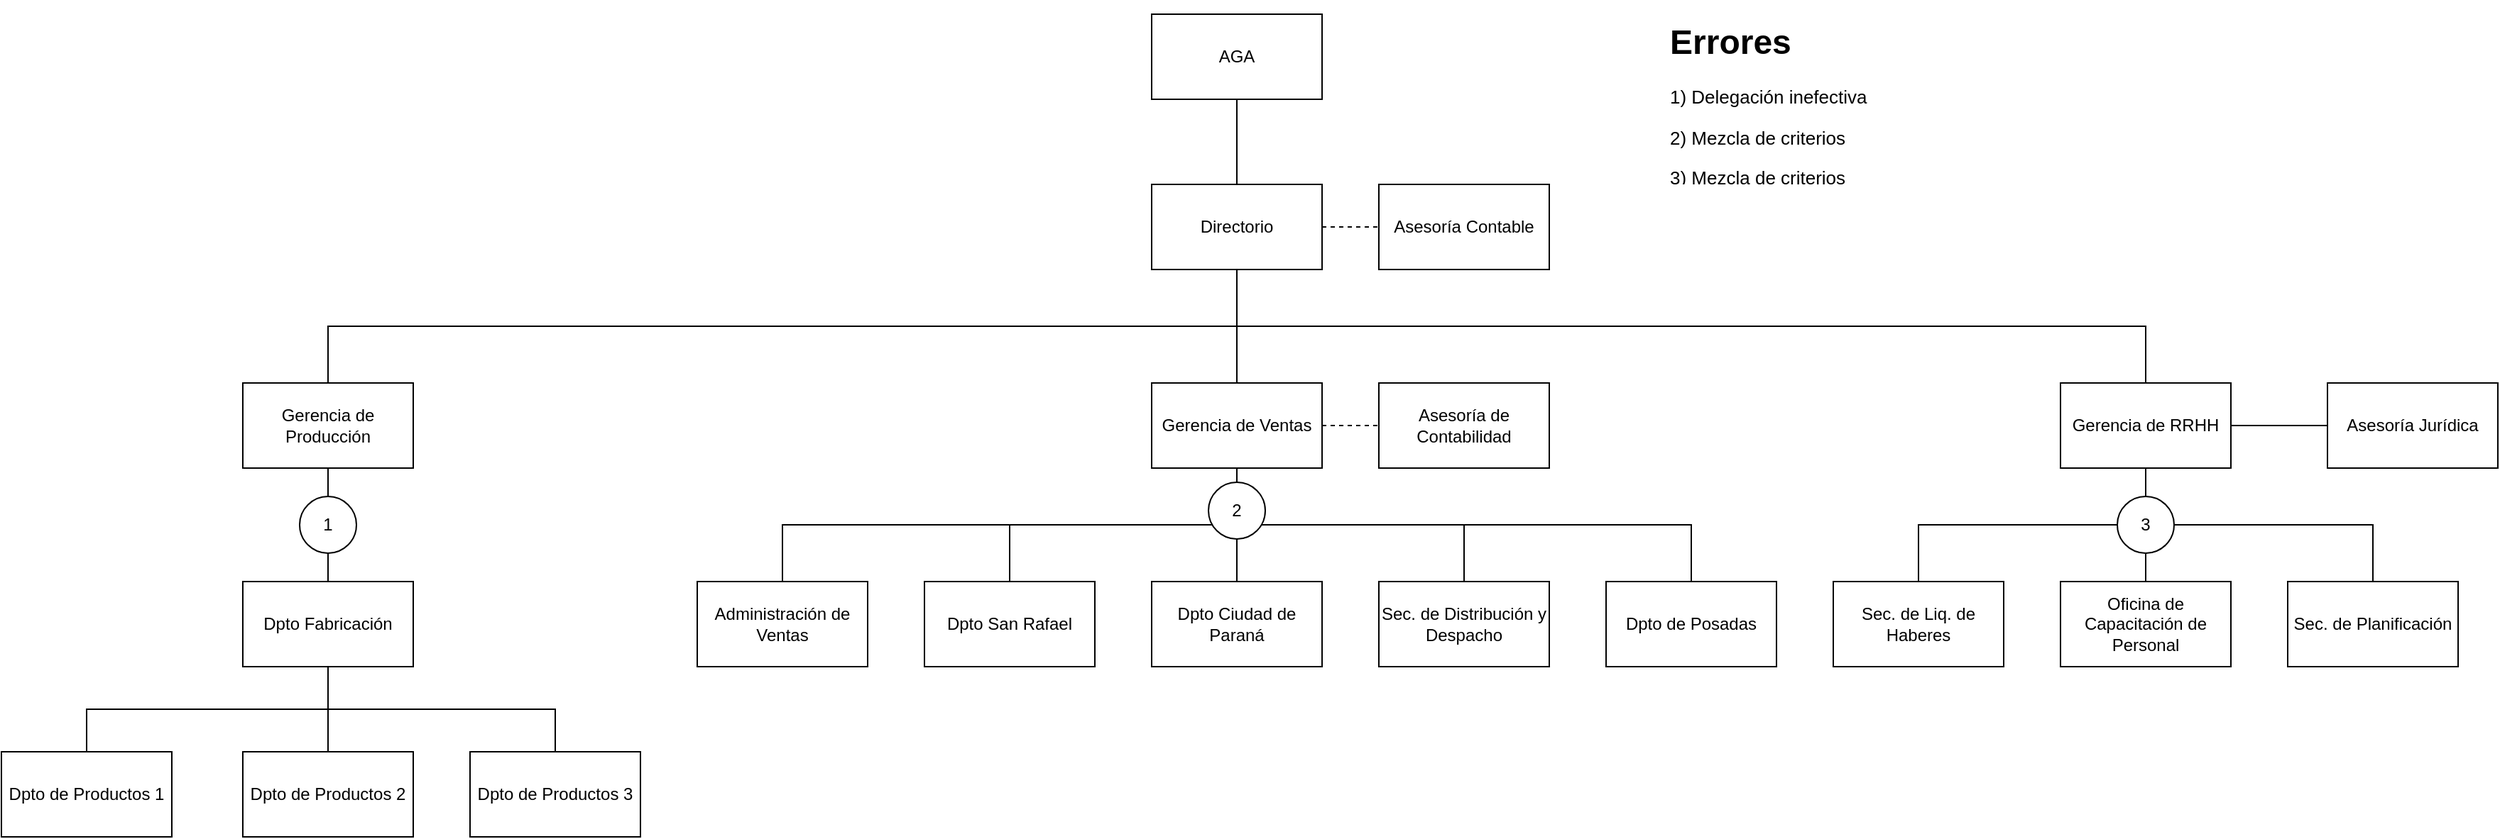 <mxfile version="14.6.9" type="github">
  <diagram id="-EkToZXz6IpFidguX8vV" name="Página-1">
    <mxGraphModel dx="2200" dy="447" grid="0" gridSize="10" guides="1" tooltips="1" connect="1" arrows="1" fold="1" page="0" pageScale="1" pageWidth="827" pageHeight="1169" math="0" shadow="0">
      <root>
        <mxCell id="0" />
        <mxCell id="1" parent="0" />
        <mxCell id="8jfB2x_in3vzI59CDTxY-3" value="" style="edgeStyle=orthogonalEdgeStyle;rounded=0;orthogonalLoop=1;jettySize=auto;html=1;endArrow=none;endFill=0;" parent="1" source="8jfB2x_in3vzI59CDTxY-1" target="8jfB2x_in3vzI59CDTxY-2" edge="1">
          <mxGeometry relative="1" as="geometry" />
        </mxCell>
        <mxCell id="8jfB2x_in3vzI59CDTxY-1" value="&lt;font style=&quot;vertical-align: inherit&quot;&gt;&lt;font style=&quot;vertical-align: inherit&quot;&gt;AGA&lt;/font&gt;&lt;/font&gt;" style="rounded=0;whiteSpace=wrap;html=1;" parent="1" vertex="1">
          <mxGeometry x="490" y="680" width="120" height="60" as="geometry" />
        </mxCell>
        <mxCell id="8jfB2x_in3vzI59CDTxY-5" value="" style="edgeStyle=orthogonalEdgeStyle;rounded=0;orthogonalLoop=1;jettySize=auto;html=1;endArrow=none;endFill=0;" parent="1" source="8jfB2x_in3vzI59CDTxY-2" target="8jfB2x_in3vzI59CDTxY-4" edge="1">
          <mxGeometry relative="1" as="geometry" />
        </mxCell>
        <mxCell id="8jfB2x_in3vzI59CDTxY-54" style="edgeStyle=orthogonalEdgeStyle;rounded=0;orthogonalLoop=1;jettySize=auto;html=1;endArrow=none;endFill=0;" parent="1" source="8jfB2x_in3vzI59CDTxY-2" target="8jfB2x_in3vzI59CDTxY-7" edge="1">
          <mxGeometry relative="1" as="geometry">
            <Array as="points">
              <mxPoint x="550" y="900" />
              <mxPoint x="1190" y="900" />
            </Array>
          </mxGeometry>
        </mxCell>
        <mxCell id="8jfB2x_in3vzI59CDTxY-55" style="edgeStyle=orthogonalEdgeStyle;rounded=0;orthogonalLoop=1;jettySize=auto;html=1;endArrow=none;endFill=0;" parent="1" source="8jfB2x_in3vzI59CDTxY-2" target="8jfB2x_in3vzI59CDTxY-8" edge="1">
          <mxGeometry relative="1" as="geometry">
            <Array as="points">
              <mxPoint x="550" y="900" />
              <mxPoint x="-90" y="900" />
            </Array>
          </mxGeometry>
        </mxCell>
        <mxCell id="8jfB2x_in3vzI59CDTxY-61" value="" style="edgeStyle=orthogonalEdgeStyle;rounded=0;orthogonalLoop=1;jettySize=auto;html=1;dashed=1;endArrow=none;endFill=0;" parent="1" source="8jfB2x_in3vzI59CDTxY-2" target="8jfB2x_in3vzI59CDTxY-60" edge="1">
          <mxGeometry relative="1" as="geometry" />
        </mxCell>
        <mxCell id="8jfB2x_in3vzI59CDTxY-2" value="Directorio" style="whiteSpace=wrap;html=1;rounded=0;" parent="1" vertex="1">
          <mxGeometry x="490" y="800" width="120" height="60" as="geometry" />
        </mxCell>
        <mxCell id="8jfB2x_in3vzI59CDTxY-13" value="" style="edgeStyle=orthogonalEdgeStyle;rounded=0;orthogonalLoop=1;jettySize=auto;html=1;endArrow=none;endFill=0;" parent="1" source="8jfB2x_in3vzI59CDTxY-4" target="8jfB2x_in3vzI59CDTxY-12" edge="1">
          <mxGeometry relative="1" as="geometry" />
        </mxCell>
        <mxCell id="8jfB2x_in3vzI59CDTxY-48" style="edgeStyle=orthogonalEdgeStyle;rounded=0;orthogonalLoop=1;jettySize=auto;html=1;endArrow=none;endFill=0;" parent="1" source="8jfB2x_in3vzI59CDTxY-4" target="8jfB2x_in3vzI59CDTxY-24" edge="1">
          <mxGeometry relative="1" as="geometry">
            <Array as="points">
              <mxPoint x="550" y="1040" />
              <mxPoint x="710" y="1040" />
            </Array>
          </mxGeometry>
        </mxCell>
        <mxCell id="8jfB2x_in3vzI59CDTxY-49" style="edgeStyle=orthogonalEdgeStyle;rounded=0;orthogonalLoop=1;jettySize=auto;html=1;endArrow=none;endFill=0;" parent="1" source="8jfB2x_in3vzI59CDTxY-4" target="8jfB2x_in3vzI59CDTxY-15" edge="1">
          <mxGeometry relative="1" as="geometry">
            <Array as="points">
              <mxPoint x="550" y="1040" />
              <mxPoint x="390" y="1040" />
            </Array>
          </mxGeometry>
        </mxCell>
        <mxCell id="8jfB2x_in3vzI59CDTxY-50" style="edgeStyle=orthogonalEdgeStyle;rounded=0;orthogonalLoop=1;jettySize=auto;html=1;endArrow=none;endFill=0;" parent="1" source="8jfB2x_in3vzI59CDTxY-4" target="8jfB2x_in3vzI59CDTxY-20" edge="1">
          <mxGeometry relative="1" as="geometry">
            <Array as="points">
              <mxPoint x="550" y="1040" />
              <mxPoint x="230" y="1040" />
            </Array>
          </mxGeometry>
        </mxCell>
        <mxCell id="8jfB2x_in3vzI59CDTxY-51" style="edgeStyle=orthogonalEdgeStyle;rounded=0;orthogonalLoop=1;jettySize=auto;html=1;endArrow=none;endFill=0;" parent="1" source="8jfB2x_in3vzI59CDTxY-4" target="8jfB2x_in3vzI59CDTxY-16" edge="1">
          <mxGeometry relative="1" as="geometry">
            <Array as="points">
              <mxPoint x="550" y="1040" />
              <mxPoint x="870" y="1040" />
            </Array>
          </mxGeometry>
        </mxCell>
        <mxCell id="8jfB2x_in3vzI59CDTxY-59" value="" style="edgeStyle=orthogonalEdgeStyle;rounded=0;orthogonalLoop=1;jettySize=auto;html=1;endArrow=none;endFill=0;dashed=1;" parent="1" source="8jfB2x_in3vzI59CDTxY-4" target="8jfB2x_in3vzI59CDTxY-58" edge="1">
          <mxGeometry relative="1" as="geometry" />
        </mxCell>
        <mxCell id="8jfB2x_in3vzI59CDTxY-4" value="Gerencia de Ventas" style="whiteSpace=wrap;html=1;rounded=0;" parent="1" vertex="1">
          <mxGeometry x="490" y="940" width="120" height="60" as="geometry" />
        </mxCell>
        <mxCell id="8jfB2x_in3vzI59CDTxY-40" value="" style="edgeStyle=orthogonalEdgeStyle;rounded=0;orthogonalLoop=1;jettySize=auto;html=1;endArrow=none;endFill=0;" parent="1" source="8jfB2x_in3vzI59CDTxY-7" target="8jfB2x_in3vzI59CDTxY-39" edge="1">
          <mxGeometry relative="1" as="geometry">
            <Array as="points">
              <mxPoint x="1190" y="1040" />
              <mxPoint x="1350" y="1040" />
            </Array>
          </mxGeometry>
        </mxCell>
        <mxCell id="8jfB2x_in3vzI59CDTxY-41" style="edgeStyle=orthogonalEdgeStyle;rounded=0;orthogonalLoop=1;jettySize=auto;html=1;entryX=0.5;entryY=0;entryDx=0;entryDy=0;endArrow=none;endFill=0;" parent="1" source="8jfB2x_in3vzI59CDTxY-7" target="8jfB2x_in3vzI59CDTxY-37" edge="1">
          <mxGeometry relative="1" as="geometry">
            <Array as="points">
              <mxPoint x="1190" y="1040" />
              <mxPoint x="1030" y="1040" />
            </Array>
          </mxGeometry>
        </mxCell>
        <mxCell id="8jfB2x_in3vzI59CDTxY-43" value="" style="edgeStyle=orthogonalEdgeStyle;rounded=0;orthogonalLoop=1;jettySize=auto;html=1;endArrow=none;endFill=0;" parent="1" source="8jfB2x_in3vzI59CDTxY-7" target="8jfB2x_in3vzI59CDTxY-42" edge="1">
          <mxGeometry relative="1" as="geometry" />
        </mxCell>
        <mxCell id="gh9KZUdzetE_i40HpZC7-4" value="" style="edgeStyle=orthogonalEdgeStyle;rounded=0;orthogonalLoop=1;jettySize=auto;html=1;endArrow=none;endFill=0;" edge="1" parent="1" source="8jfB2x_in3vzI59CDTxY-7" target="gh9KZUdzetE_i40HpZC7-3">
          <mxGeometry relative="1" as="geometry" />
        </mxCell>
        <mxCell id="8jfB2x_in3vzI59CDTxY-7" value="Gerencia de RRHH" style="whiteSpace=wrap;html=1;rounded=0;" parent="1" vertex="1">
          <mxGeometry x="1130" y="940" width="120" height="60" as="geometry" />
        </mxCell>
        <mxCell id="8jfB2x_in3vzI59CDTxY-26" value="" style="edgeStyle=orthogonalEdgeStyle;rounded=0;orthogonalLoop=1;jettySize=auto;html=1;endArrow=none;endFill=0;startArrow=none;" parent="1" source="8jfB2x_in3vzI59CDTxY-34" target="8jfB2x_in3vzI59CDTxY-25" edge="1">
          <mxGeometry relative="1" as="geometry" />
        </mxCell>
        <mxCell id="8jfB2x_in3vzI59CDTxY-8" value="Gerencia de Producción" style="whiteSpace=wrap;html=1;rounded=0;" parent="1" vertex="1">
          <mxGeometry x="-150" y="940" width="120" height="60" as="geometry" />
        </mxCell>
        <mxCell id="8jfB2x_in3vzI59CDTxY-12" value="Dpto Ciudad de Paraná" style="whiteSpace=wrap;html=1;rounded=0;" parent="1" vertex="1">
          <mxGeometry x="490" y="1080" width="120" height="60" as="geometry" />
        </mxCell>
        <mxCell id="8jfB2x_in3vzI59CDTxY-15" value="Dpto San Rafael" style="whiteSpace=wrap;html=1;rounded=0;" parent="1" vertex="1">
          <mxGeometry x="330" y="1080" width="120" height="60" as="geometry" />
        </mxCell>
        <mxCell id="8jfB2x_in3vzI59CDTxY-16" value="Dpto de Posadas" style="whiteSpace=wrap;html=1;rounded=0;" parent="1" vertex="1">
          <mxGeometry x="810" y="1080" width="120" height="60" as="geometry" />
        </mxCell>
        <mxCell id="8jfB2x_in3vzI59CDTxY-20" value="Administración de Ventas" style="rounded=0;whiteSpace=wrap;html=1;" parent="1" vertex="1">
          <mxGeometry x="170" y="1080" width="120" height="60" as="geometry" />
        </mxCell>
        <mxCell id="8jfB2x_in3vzI59CDTxY-24" value="Sec. de Distribución y Despacho" style="rounded=0;whiteSpace=wrap;html=1;" parent="1" vertex="1">
          <mxGeometry x="650" y="1080" width="120" height="60" as="geometry" />
        </mxCell>
        <mxCell id="8jfB2x_in3vzI59CDTxY-28" value="" style="edgeStyle=orthogonalEdgeStyle;rounded=0;orthogonalLoop=1;jettySize=auto;html=1;endArrow=none;endFill=0;" parent="1" source="8jfB2x_in3vzI59CDTxY-25" target="8jfB2x_in3vzI59CDTxY-27" edge="1">
          <mxGeometry relative="1" as="geometry">
            <Array as="points">
              <mxPoint x="-90" y="1170" />
              <mxPoint x="-260" y="1170" />
            </Array>
          </mxGeometry>
        </mxCell>
        <mxCell id="8jfB2x_in3vzI59CDTxY-30" value="" style="edgeStyle=orthogonalEdgeStyle;rounded=0;orthogonalLoop=1;jettySize=auto;html=1;endArrow=none;endFill=0;" parent="1" source="8jfB2x_in3vzI59CDTxY-25" target="8jfB2x_in3vzI59CDTxY-29" edge="1">
          <mxGeometry relative="1" as="geometry" />
        </mxCell>
        <mxCell id="8jfB2x_in3vzI59CDTxY-31" value="" style="edgeStyle=orthogonalEdgeStyle;rounded=0;orthogonalLoop=1;jettySize=auto;html=1;endArrow=none;endFill=0;" parent="1" source="8jfB2x_in3vzI59CDTxY-25" target="8jfB2x_in3vzI59CDTxY-29" edge="1">
          <mxGeometry relative="1" as="geometry" />
        </mxCell>
        <mxCell id="8jfB2x_in3vzI59CDTxY-33" style="edgeStyle=orthogonalEdgeStyle;rounded=0;orthogonalLoop=1;jettySize=auto;html=1;endArrow=none;endFill=0;" parent="1" source="8jfB2x_in3vzI59CDTxY-25" target="8jfB2x_in3vzI59CDTxY-32" edge="1">
          <mxGeometry relative="1" as="geometry">
            <Array as="points">
              <mxPoint x="-90" y="1170" />
              <mxPoint x="70" y="1170" />
            </Array>
          </mxGeometry>
        </mxCell>
        <mxCell id="8jfB2x_in3vzI59CDTxY-25" value="Dpto Fabricación" style="whiteSpace=wrap;html=1;rounded=0;" parent="1" vertex="1">
          <mxGeometry x="-150" y="1080" width="120" height="60" as="geometry" />
        </mxCell>
        <mxCell id="8jfB2x_in3vzI59CDTxY-27" value="Dpto de Productos 1" style="whiteSpace=wrap;html=1;rounded=0;" parent="1" vertex="1">
          <mxGeometry x="-320" y="1200" width="120" height="60" as="geometry" />
        </mxCell>
        <mxCell id="8jfB2x_in3vzI59CDTxY-29" value="Dpto de Productos 2" style="whiteSpace=wrap;html=1;rounded=0;" parent="1" vertex="1">
          <mxGeometry x="-150" y="1200" width="120" height="60" as="geometry" />
        </mxCell>
        <mxCell id="8jfB2x_in3vzI59CDTxY-32" value="&lt;span&gt;Dpto de Productos 3&lt;/span&gt;" style="rounded=0;whiteSpace=wrap;html=1;" parent="1" vertex="1">
          <mxGeometry x="10" y="1200" width="120" height="60" as="geometry" />
        </mxCell>
        <mxCell id="8jfB2x_in3vzI59CDTxY-34" value="1" style="ellipse;whiteSpace=wrap;html=1;aspect=fixed;" parent="1" vertex="1">
          <mxGeometry x="-110" y="1020" width="40" height="40" as="geometry" />
        </mxCell>
        <mxCell id="8jfB2x_in3vzI59CDTxY-35" value="" style="edgeStyle=orthogonalEdgeStyle;rounded=0;orthogonalLoop=1;jettySize=auto;html=1;endArrow=none;endFill=0;" parent="1" source="8jfB2x_in3vzI59CDTxY-8" target="8jfB2x_in3vzI59CDTxY-34" edge="1">
          <mxGeometry relative="1" as="geometry">
            <mxPoint x="-90" y="1000" as="sourcePoint" />
            <mxPoint x="-90" y="1080" as="targetPoint" />
          </mxGeometry>
        </mxCell>
        <mxCell id="8jfB2x_in3vzI59CDTxY-37" value="Sec. de Liq. de Haberes" style="whiteSpace=wrap;html=1;rounded=0;" parent="1" vertex="1">
          <mxGeometry x="970" y="1080" width="120" height="60" as="geometry" />
        </mxCell>
        <mxCell id="8jfB2x_in3vzI59CDTxY-39" value="Sec. de Planificación" style="whiteSpace=wrap;html=1;rounded=0;" parent="1" vertex="1">
          <mxGeometry x="1290" y="1080" width="120" height="60" as="geometry" />
        </mxCell>
        <mxCell id="8jfB2x_in3vzI59CDTxY-42" value="Oficina de Capacitación de Personal" style="whiteSpace=wrap;html=1;rounded=0;" parent="1" vertex="1">
          <mxGeometry x="1130" y="1080" width="120" height="60" as="geometry" />
        </mxCell>
        <mxCell id="8jfB2x_in3vzI59CDTxY-44" value="3" style="ellipse;whiteSpace=wrap;html=1;aspect=fixed;" parent="1" vertex="1">
          <mxGeometry x="1170" y="1020" width="40" height="40" as="geometry" />
        </mxCell>
        <mxCell id="8jfB2x_in3vzI59CDTxY-53" value="2" style="ellipse;whiteSpace=wrap;html=1;aspect=fixed;" parent="1" vertex="1">
          <mxGeometry x="530" y="1010" width="40" height="40" as="geometry" />
        </mxCell>
        <mxCell id="8jfB2x_in3vzI59CDTxY-57" value="&lt;h1&gt;Errores&lt;/h1&gt;&lt;p style=&quot;font-size: 13px&quot;&gt;&lt;font style=&quot;font-size: 13px&quot;&gt;1) Delegación inefectiva&lt;/font&gt;&lt;/p&gt;&lt;p style=&quot;font-size: 13px&quot;&gt;&lt;font style=&quot;font-size: 13px&quot;&gt;2) Mezcla de criterios&lt;/font&gt;&lt;/p&gt;&lt;p style=&quot;font-size: 13px&quot;&gt;&lt;font style=&quot;font-size: 13px&quot;&gt;3) Mezcla de criterios&lt;/font&gt;&lt;/p&gt;" style="text;html=1;strokeColor=none;fillColor=none;spacing=5;spacingTop=-20;whiteSpace=wrap;overflow=hidden;rounded=0;" parent="1" vertex="1">
          <mxGeometry x="850" y="680" width="190" height="120" as="geometry" />
        </mxCell>
        <mxCell id="8jfB2x_in3vzI59CDTxY-58" value="Asesoría de Contabilidad" style="whiteSpace=wrap;html=1;rounded=0;" parent="1" vertex="1">
          <mxGeometry x="650" y="940" width="120" height="60" as="geometry" />
        </mxCell>
        <mxCell id="8jfB2x_in3vzI59CDTxY-60" value="Asesoría Contable" style="whiteSpace=wrap;html=1;rounded=0;" parent="1" vertex="1">
          <mxGeometry x="650" y="800" width="120" height="60" as="geometry" />
        </mxCell>
        <mxCell id="gh9KZUdzetE_i40HpZC7-3" value="Asesoría Jurídica" style="whiteSpace=wrap;html=1;rounded=0;" vertex="1" parent="1">
          <mxGeometry x="1318" y="940" width="120" height="60" as="geometry" />
        </mxCell>
      </root>
    </mxGraphModel>
  </diagram>
</mxfile>
